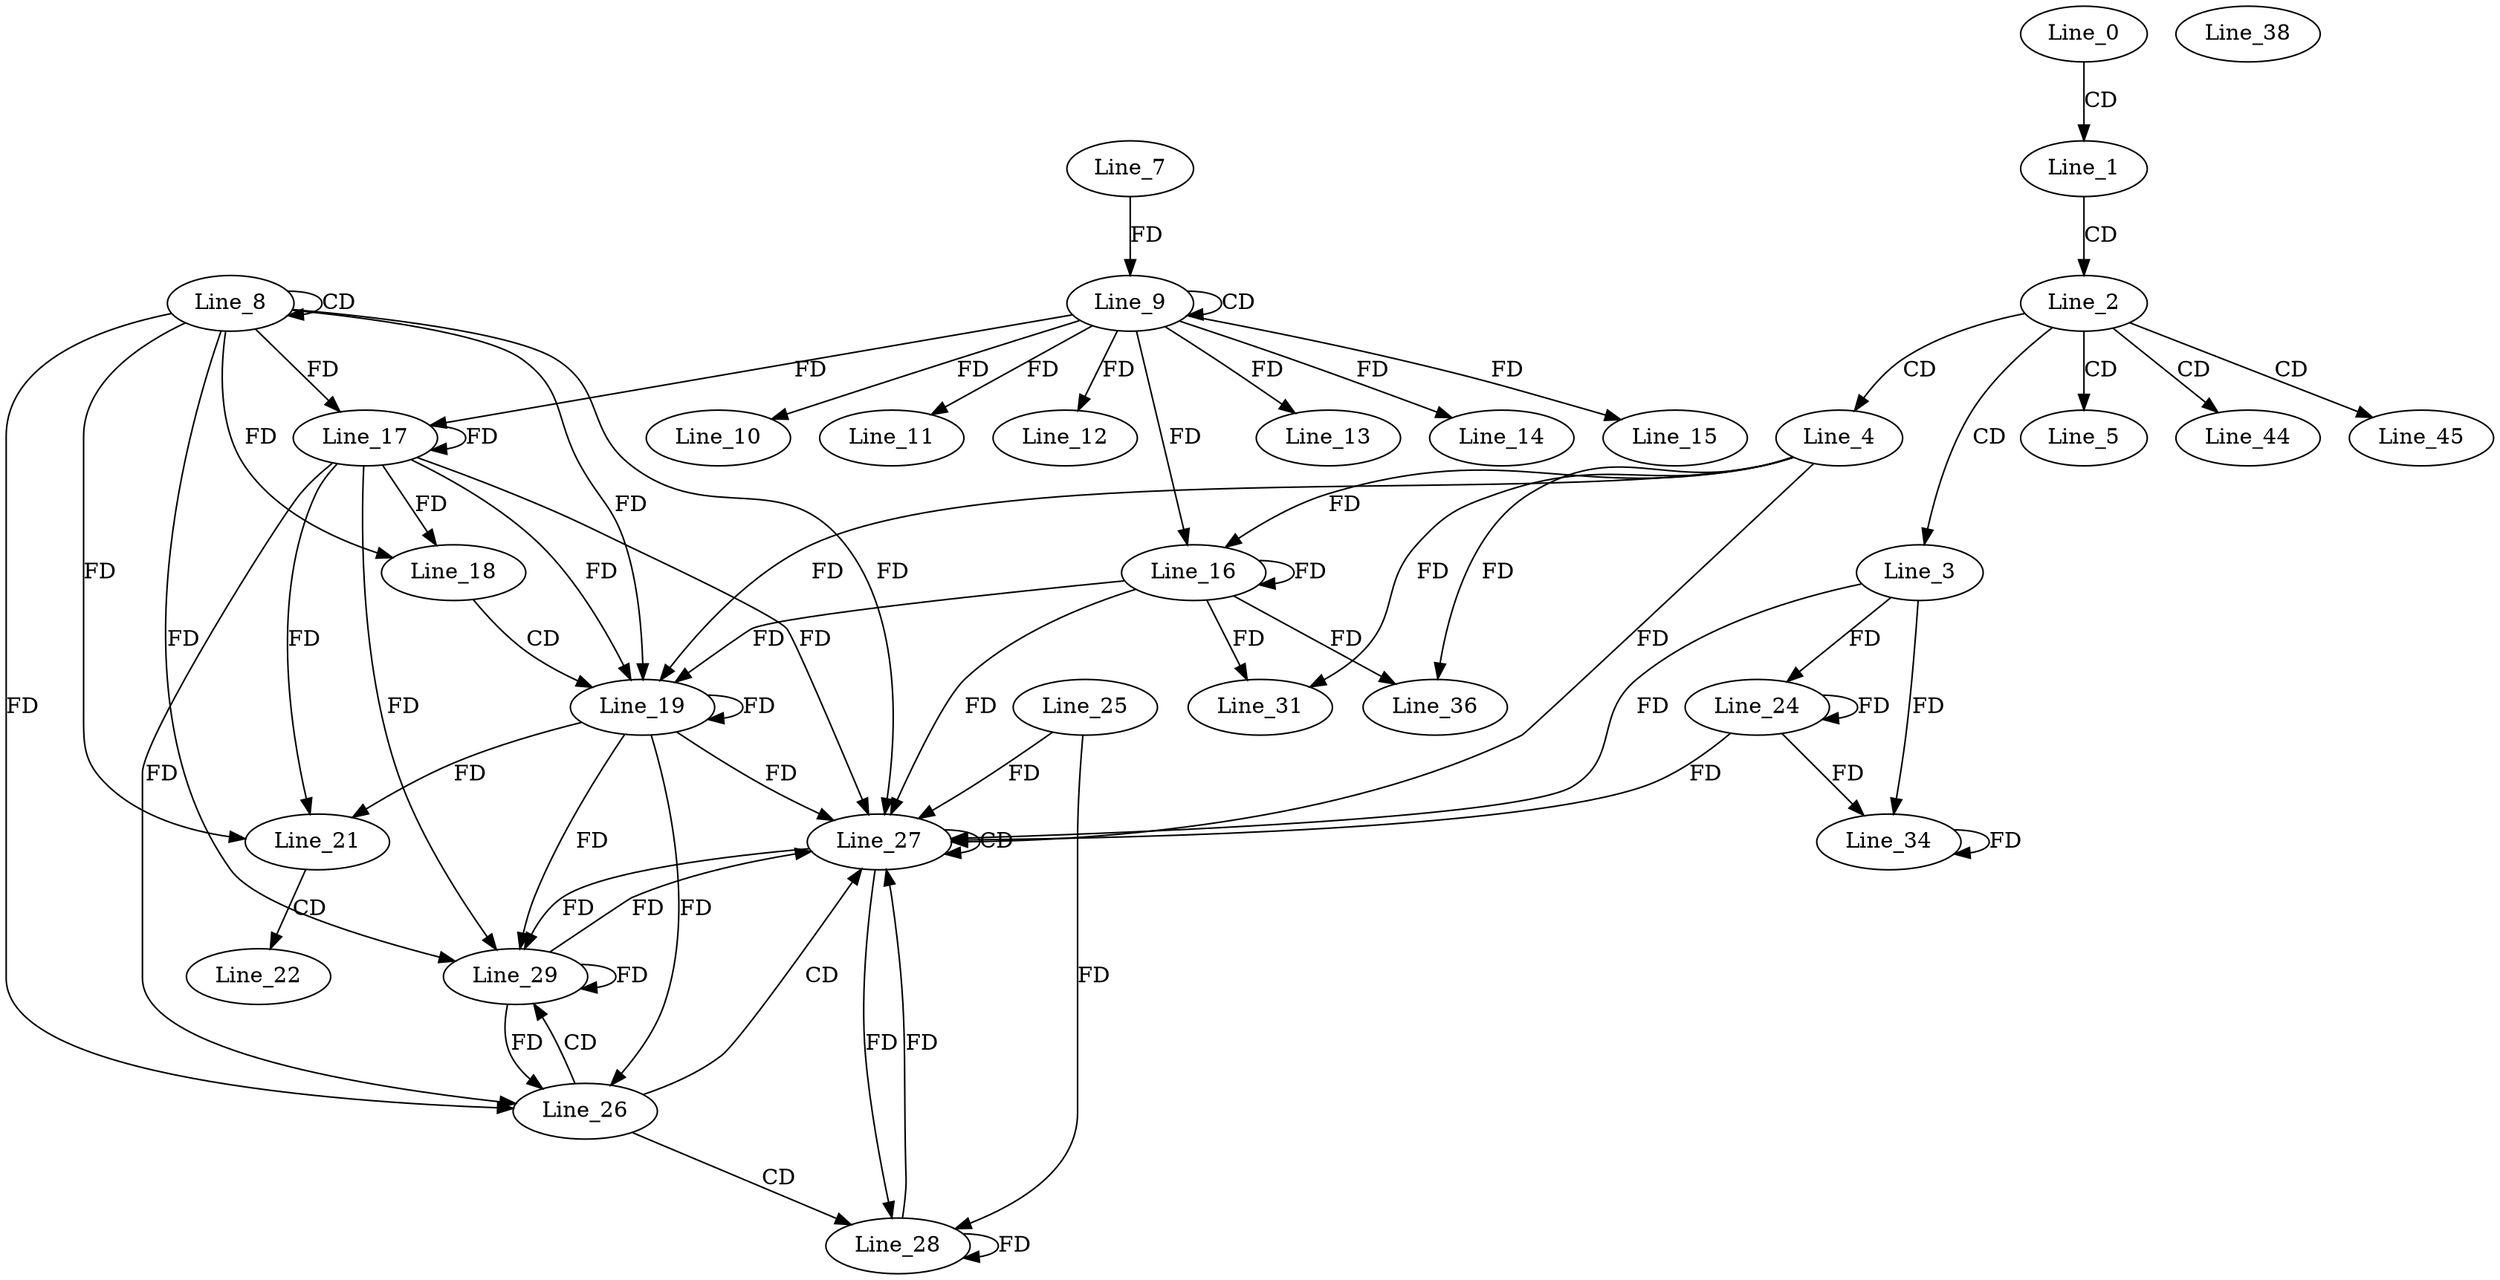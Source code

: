 digraph G {
  Line_0;
  Line_1;
  Line_2;
  Line_3;
  Line_4;
  Line_5;
  Line_8;
  Line_8;
  Line_9;
  Line_9;
  Line_7;
  Line_10;
  Line_11;
  Line_12;
  Line_13;
  Line_14;
  Line_15;
  Line_16;
  Line_16;
  Line_17;
  Line_17;
  Line_18;
  Line_19;
  Line_19;
  Line_21;
  Line_22;
  Line_24;
  Line_26;
  Line_27;
  Line_27;
  Line_25;
  Line_28;
  Line_29;
  Line_31;
  Line_34;
  Line_36;
  Line_38;
  Line_44;
  Line_45;
  Line_0 -> Line_1 [ label="CD" ];
  Line_1 -> Line_2 [ label="CD" ];
  Line_2 -> Line_3 [ label="CD" ];
  Line_2 -> Line_4 [ label="CD" ];
  Line_2 -> Line_5 [ label="CD" ];
  Line_8 -> Line_8 [ label="CD" ];
  Line_9 -> Line_9 [ label="CD" ];
  Line_7 -> Line_9 [ label="FD" ];
  Line_9 -> Line_10 [ label="FD" ];
  Line_9 -> Line_11 [ label="FD" ];
  Line_9 -> Line_12 [ label="FD" ];
  Line_9 -> Line_13 [ label="FD" ];
  Line_9 -> Line_14 [ label="FD" ];
  Line_9 -> Line_15 [ label="FD" ];
  Line_4 -> Line_16 [ label="FD" ];
  Line_16 -> Line_16 [ label="FD" ];
  Line_9 -> Line_16 [ label="FD" ];
  Line_8 -> Line_17 [ label="FD" ];
  Line_17 -> Line_17 [ label="FD" ];
  Line_9 -> Line_17 [ label="FD" ];
  Line_8 -> Line_18 [ label="FD" ];
  Line_17 -> Line_18 [ label="FD" ];
  Line_18 -> Line_19 [ label="CD" ];
  Line_8 -> Line_19 [ label="FD" ];
  Line_17 -> Line_19 [ label="FD" ];
  Line_19 -> Line_19 [ label="FD" ];
  Line_4 -> Line_19 [ label="FD" ];
  Line_16 -> Line_19 [ label="FD" ];
  Line_8 -> Line_21 [ label="FD" ];
  Line_17 -> Line_21 [ label="FD" ];
  Line_19 -> Line_21 [ label="FD" ];
  Line_21 -> Line_22 [ label="CD" ];
  Line_3 -> Line_24 [ label="FD" ];
  Line_24 -> Line_24 [ label="FD" ];
  Line_8 -> Line_26 [ label="FD" ];
  Line_17 -> Line_26 [ label="FD" ];
  Line_19 -> Line_26 [ label="FD" ];
  Line_26 -> Line_27 [ label="CD" ];
  Line_27 -> Line_27 [ label="CD" ];
  Line_4 -> Line_27 [ label="FD" ];
  Line_16 -> Line_27 [ label="FD" ];
  Line_3 -> Line_27 [ label="FD" ];
  Line_24 -> Line_27 [ label="FD" ];
  Line_25 -> Line_27 [ label="FD" ];
  Line_8 -> Line_27 [ label="FD" ];
  Line_17 -> Line_27 [ label="FD" ];
  Line_19 -> Line_27 [ label="FD" ];
  Line_26 -> Line_28 [ label="CD" ];
  Line_28 -> Line_28 [ label="FD" ];
  Line_25 -> Line_28 [ label="FD" ];
  Line_27 -> Line_28 [ label="FD" ];
  Line_26 -> Line_29 [ label="CD" ];
  Line_29 -> Line_29 [ label="FD" ];
  Line_8 -> Line_29 [ label="FD" ];
  Line_17 -> Line_29 [ label="FD" ];
  Line_19 -> Line_29 [ label="FD" ];
  Line_27 -> Line_29 [ label="FD" ];
  Line_4 -> Line_31 [ label="FD" ];
  Line_16 -> Line_31 [ label="FD" ];
  Line_3 -> Line_34 [ label="FD" ];
  Line_24 -> Line_34 [ label="FD" ];
  Line_34 -> Line_34 [ label="FD" ];
  Line_4 -> Line_36 [ label="FD" ];
  Line_16 -> Line_36 [ label="FD" ];
  Line_2 -> Line_44 [ label="CD" ];
  Line_2 -> Line_45 [ label="CD" ];
  Line_29 -> Line_26 [ label="FD" ];
  Line_28 -> Line_27 [ label="FD" ];
  Line_29 -> Line_27 [ label="FD" ];
}
